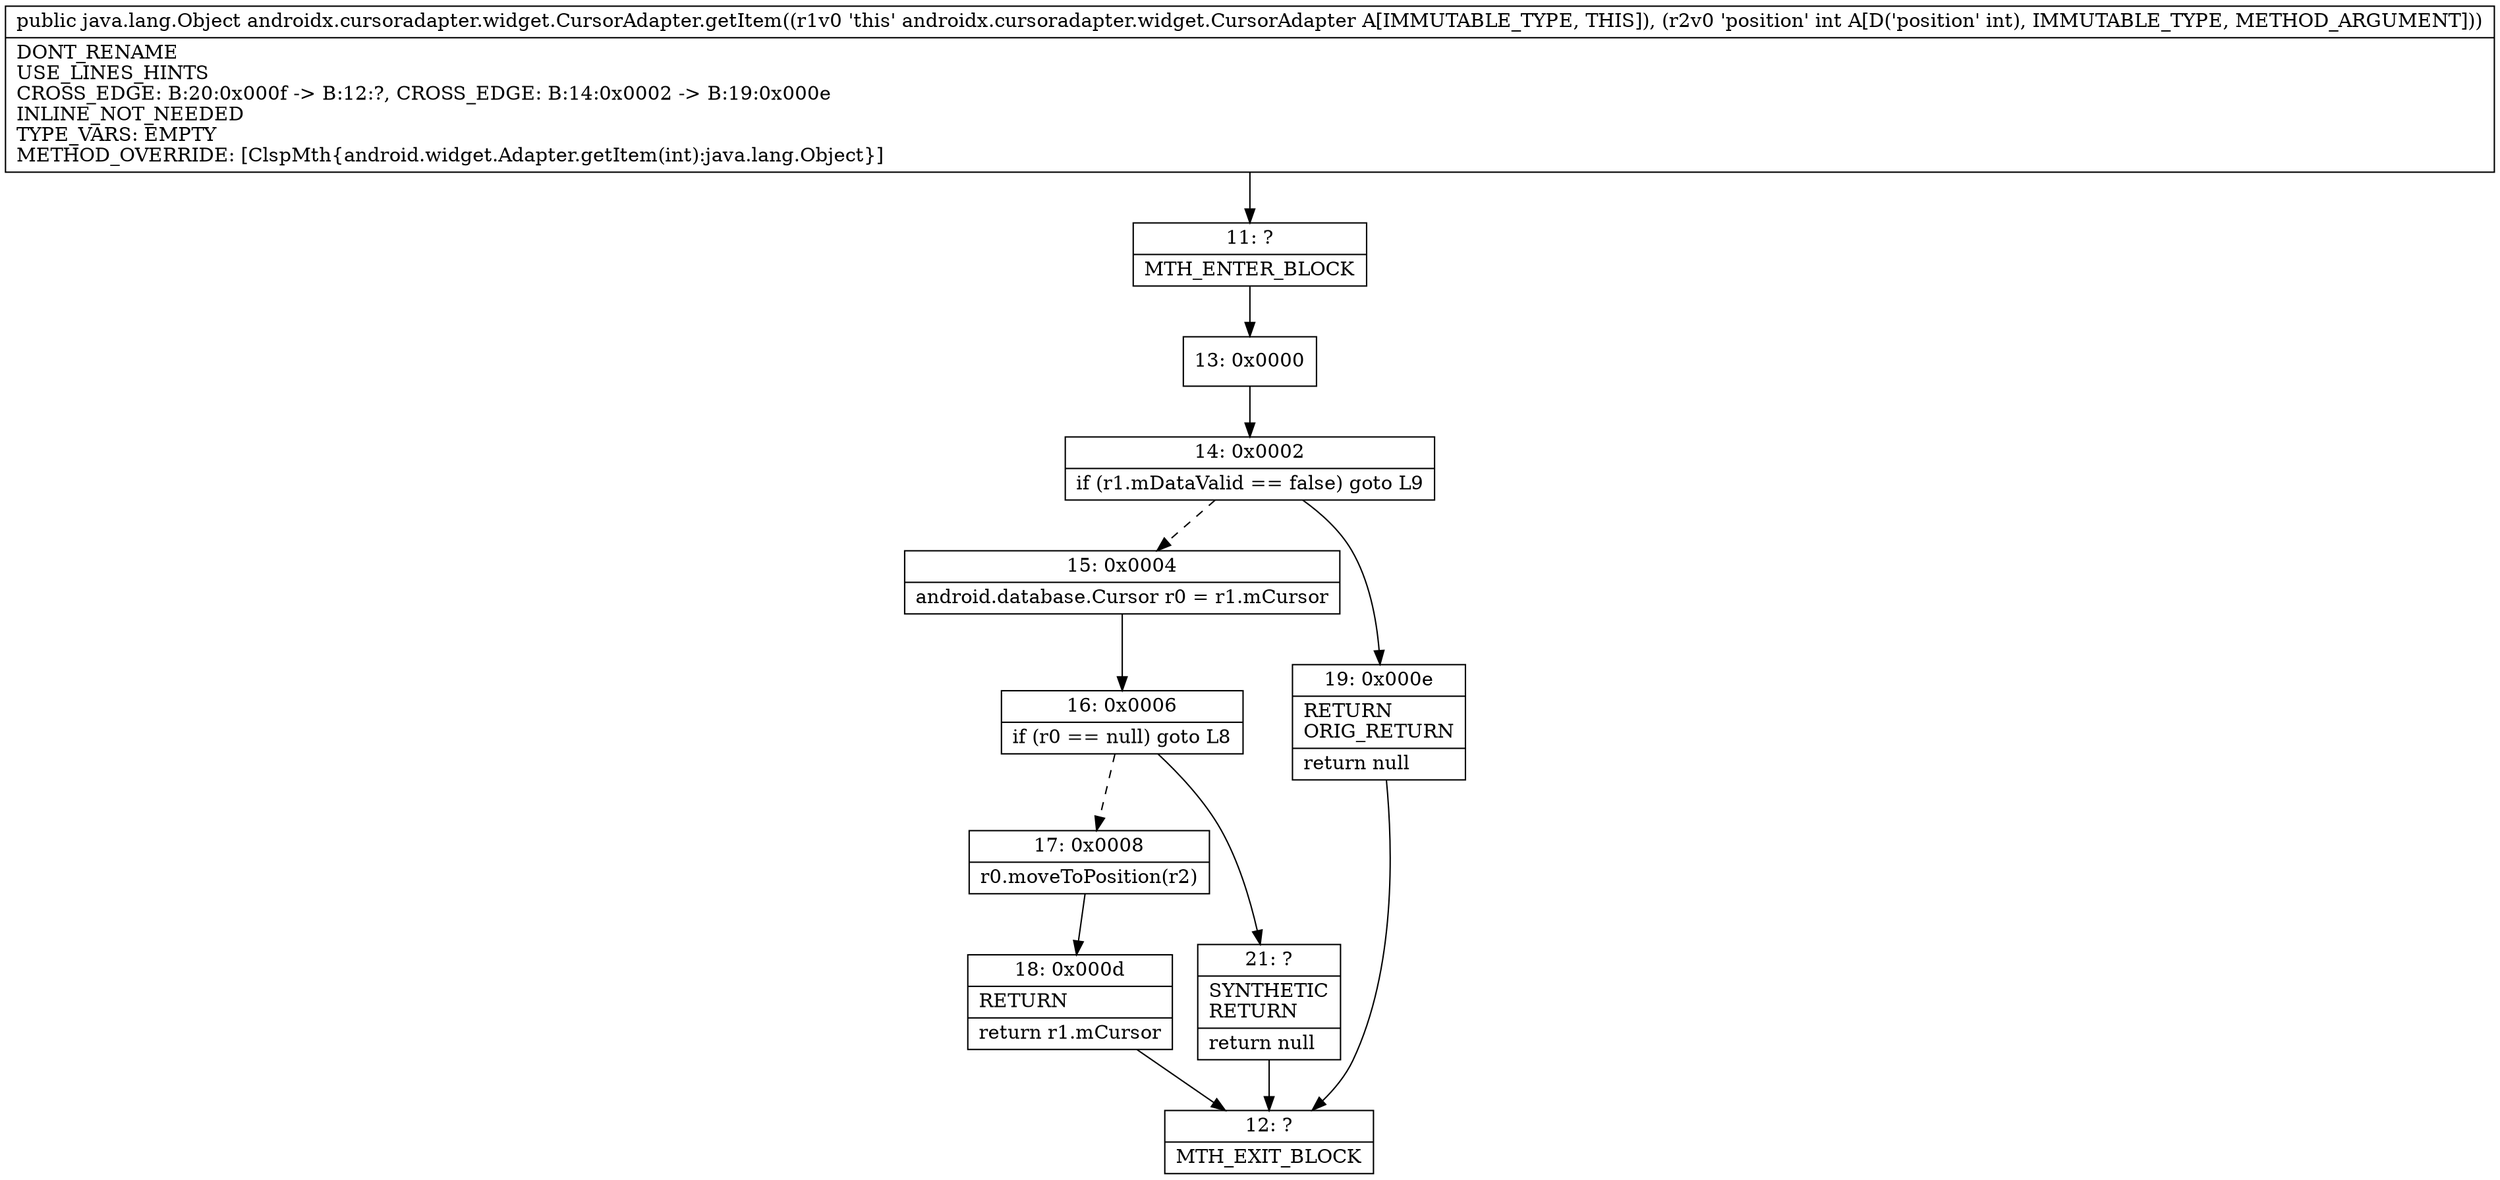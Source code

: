 digraph "CFG forandroidx.cursoradapter.widget.CursorAdapter.getItem(I)Ljava\/lang\/Object;" {
Node_11 [shape=record,label="{11\:\ ?|MTH_ENTER_BLOCK\l}"];
Node_13 [shape=record,label="{13\:\ 0x0000}"];
Node_14 [shape=record,label="{14\:\ 0x0002|if (r1.mDataValid == false) goto L9\l}"];
Node_15 [shape=record,label="{15\:\ 0x0004|android.database.Cursor r0 = r1.mCursor\l}"];
Node_16 [shape=record,label="{16\:\ 0x0006|if (r0 == null) goto L8\l}"];
Node_17 [shape=record,label="{17\:\ 0x0008|r0.moveToPosition(r2)\l}"];
Node_18 [shape=record,label="{18\:\ 0x000d|RETURN\l|return r1.mCursor\l}"];
Node_12 [shape=record,label="{12\:\ ?|MTH_EXIT_BLOCK\l}"];
Node_21 [shape=record,label="{21\:\ ?|SYNTHETIC\lRETURN\l|return null\l}"];
Node_19 [shape=record,label="{19\:\ 0x000e|RETURN\lORIG_RETURN\l|return null\l}"];
MethodNode[shape=record,label="{public java.lang.Object androidx.cursoradapter.widget.CursorAdapter.getItem((r1v0 'this' androidx.cursoradapter.widget.CursorAdapter A[IMMUTABLE_TYPE, THIS]), (r2v0 'position' int A[D('position' int), IMMUTABLE_TYPE, METHOD_ARGUMENT]))  | DONT_RENAME\lUSE_LINES_HINTS\lCROSS_EDGE: B:20:0x000f \-\> B:12:?, CROSS_EDGE: B:14:0x0002 \-\> B:19:0x000e\lINLINE_NOT_NEEDED\lTYPE_VARS: EMPTY\lMETHOD_OVERRIDE: [ClspMth\{android.widget.Adapter.getItem(int):java.lang.Object\}]\l}"];
MethodNode -> Node_11;Node_11 -> Node_13;
Node_13 -> Node_14;
Node_14 -> Node_15[style=dashed];
Node_14 -> Node_19;
Node_15 -> Node_16;
Node_16 -> Node_17[style=dashed];
Node_16 -> Node_21;
Node_17 -> Node_18;
Node_18 -> Node_12;
Node_21 -> Node_12;
Node_19 -> Node_12;
}

